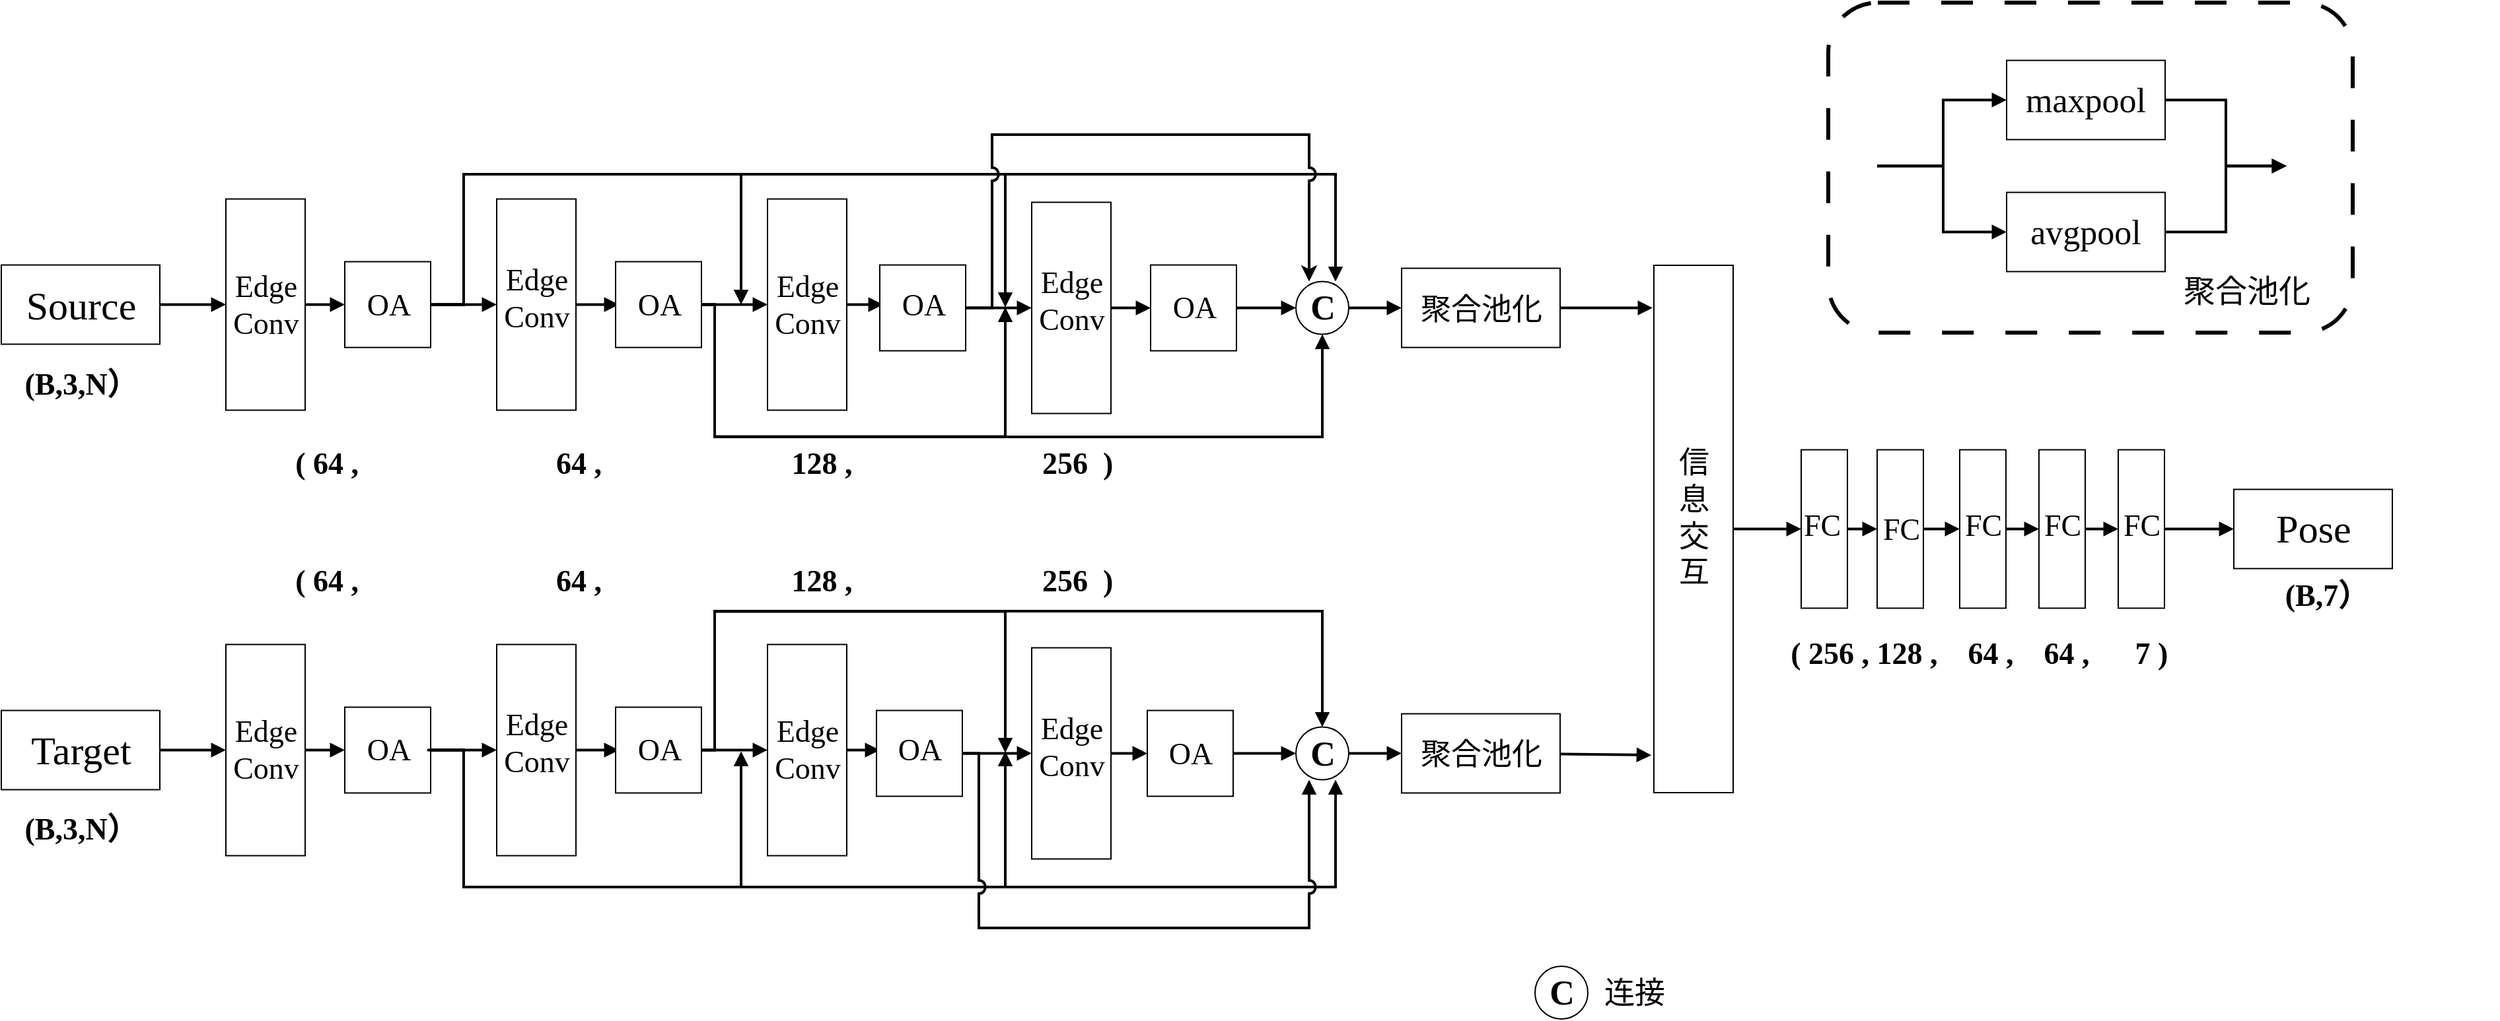 <mxfile version="20.8.17" type="github">
  <diagram name="第 1 页" id="eRUMMsxShfU1d81g0v3S">
    <mxGraphModel dx="2505" dy="2542" grid="1" gridSize="10" guides="1" tooltips="1" connect="1" arrows="1" fold="1" page="1" pageScale="1" pageWidth="827" pageHeight="1169" math="0" shadow="0">
      <root>
        <mxCell id="0" />
        <mxCell id="1" parent="0" />
        <mxCell id="hH8gsVPZzRmc-5s9tCda-38" style="edgeStyle=orthogonalEdgeStyle;rounded=0;orthogonalLoop=1;jettySize=auto;html=1;exitX=1;exitY=0.5;exitDx=0;exitDy=0;strokeWidth=2;fontFamily=Times New Roman;fontSize=23;endArrow=block;endFill=1;" parent="1" source="hH8gsVPZzRmc-5s9tCda-1" target="hH8gsVPZzRmc-5s9tCda-5" edge="1">
          <mxGeometry relative="1" as="geometry" />
        </mxCell>
        <mxCell id="hH8gsVPZzRmc-5s9tCda-1" value="" style="rounded=0;whiteSpace=wrap;html=1;" parent="1" vertex="1">
          <mxGeometry x="80" y="188.75" width="120" height="60" as="geometry" />
        </mxCell>
        <mxCell id="hH8gsVPZzRmc-5s9tCda-2" value="&lt;font face=&quot;Times New Roman&quot; style=&quot;font-size: 30px;&quot;&gt;Source&lt;/font&gt;" style="text;html=1;align=center;verticalAlign=middle;resizable=0;points=[];autosize=1;strokeColor=none;fillColor=none;" parent="1" vertex="1">
          <mxGeometry x="85" y="193.75" width="110" height="50" as="geometry" />
        </mxCell>
        <mxCell id="hH8gsVPZzRmc-5s9tCda-77" style="edgeStyle=orthogonalEdgeStyle;rounded=0;orthogonalLoop=1;jettySize=auto;html=1;strokeWidth=2;fontFamily=宋体;fontSize=23;endArrow=block;endFill=1;" parent="1" source="hH8gsVPZzRmc-5s9tCda-3" target="hH8gsVPZzRmc-5s9tCda-48" edge="1">
          <mxGeometry relative="1" as="geometry" />
        </mxCell>
        <mxCell id="hH8gsVPZzRmc-5s9tCda-3" value="" style="rounded=0;whiteSpace=wrap;html=1;" parent="1" vertex="1">
          <mxGeometry x="80" y="526.25" width="120" height="60" as="geometry" />
        </mxCell>
        <mxCell id="hH8gsVPZzRmc-5s9tCda-4" value="&lt;font face=&quot;Times New Roman&quot; style=&quot;font-size: 30px;&quot;&gt;Target&lt;/font&gt;" style="text;html=1;align=center;verticalAlign=middle;resizable=0;points=[];autosize=1;strokeColor=none;fillColor=none;" parent="1" vertex="1">
          <mxGeometry x="90" y="531.25" width="100" height="50" as="geometry" />
        </mxCell>
        <mxCell id="hH8gsVPZzRmc-5s9tCda-14" style="edgeStyle=orthogonalEdgeStyle;rounded=0;orthogonalLoop=1;jettySize=auto;html=1;entryX=0;entryY=0.5;entryDx=0;entryDy=0;fontFamily=Times New Roman;fontSize=23;endArrow=block;endFill=1;strokeWidth=2;" parent="1" source="hH8gsVPZzRmc-5s9tCda-5" target="hH8gsVPZzRmc-5s9tCda-11" edge="1">
          <mxGeometry relative="1" as="geometry" />
        </mxCell>
        <mxCell id="hH8gsVPZzRmc-5s9tCda-5" value="" style="rounded=0;whiteSpace=wrap;html=1;fontFamily=Times New Roman;fontSize=23;rotation=90;" parent="1" vertex="1">
          <mxGeometry x="200" y="188.75" width="160" height="60" as="geometry" />
        </mxCell>
        <mxCell id="hH8gsVPZzRmc-5s9tCda-6" value="Edge&lt;br&gt;Conv" style="text;html=1;align=center;verticalAlign=middle;resizable=0;points=[];autosize=1;strokeColor=none;fillColor=none;fontSize=23;fontFamily=Times New Roman;" parent="1" vertex="1">
          <mxGeometry x="245" y="183.75" width="70" height="70" as="geometry" />
        </mxCell>
        <mxCell id="hH8gsVPZzRmc-5s9tCda-19" style="edgeStyle=orthogonalEdgeStyle;rounded=0;orthogonalLoop=1;jettySize=auto;html=1;fontFamily=Times New Roman;fontSize=23;strokeWidth=2;endArrow=block;endFill=1;" parent="1" source="hH8gsVPZzRmc-5s9tCda-7" target="hH8gsVPZzRmc-5s9tCda-18" edge="1">
          <mxGeometry relative="1" as="geometry" />
        </mxCell>
        <mxCell id="hH8gsVPZzRmc-5s9tCda-7" value="" style="rounded=0;whiteSpace=wrap;html=1;fontFamily=Times New Roman;fontSize=23;rotation=90;" parent="1" vertex="1">
          <mxGeometry x="405" y="188.75" width="160" height="60" as="geometry" />
        </mxCell>
        <mxCell id="hH8gsVPZzRmc-5s9tCda-8" value="Edge&lt;br&gt;Conv" style="text;html=1;align=center;verticalAlign=middle;resizable=0;points=[];autosize=1;strokeColor=none;fillColor=none;fontSize=23;fontFamily=Times New Roman;" parent="1" vertex="1">
          <mxGeometry x="450" y="178.75" width="70" height="70" as="geometry" />
        </mxCell>
        <mxCell id="hH8gsVPZzRmc-5s9tCda-33" style="edgeStyle=orthogonalEdgeStyle;rounded=0;orthogonalLoop=1;jettySize=auto;html=1;strokeWidth=2;fontFamily=Times New Roman;fontSize=23;endArrow=block;endFill=1;" parent="1" source="hH8gsVPZzRmc-5s9tCda-11" target="hH8gsVPZzRmc-5s9tCda-7" edge="1">
          <mxGeometry relative="1" as="geometry" />
        </mxCell>
        <mxCell id="hH8gsVPZzRmc-5s9tCda-141" style="edgeStyle=orthogonalEdgeStyle;rounded=0;orthogonalLoop=1;jettySize=auto;html=1;strokeWidth=2;fontFamily=宋体;fontSize=24;endArrow=block;endFill=1;" parent="1" source="hH8gsVPZzRmc-5s9tCda-11" edge="1">
          <mxGeometry relative="1" as="geometry">
            <mxPoint x="840" y="220.75" as="targetPoint" />
            <Array as="points">
              <mxPoint x="430" y="219" />
              <mxPoint x="430" y="120" />
              <mxPoint x="840" y="120" />
            </Array>
          </mxGeometry>
        </mxCell>
        <mxCell id="hH8gsVPZzRmc-5s9tCda-143" style="edgeStyle=orthogonalEdgeStyle;rounded=0;orthogonalLoop=1;jettySize=auto;html=1;strokeWidth=2;fontFamily=宋体;fontSize=24;endArrow=block;endFill=1;" parent="1" source="hH8gsVPZzRmc-5s9tCda-11" target="hH8gsVPZzRmc-5s9tCda-41" edge="1">
          <mxGeometry relative="1" as="geometry">
            <mxPoint x="1090" y="190" as="targetPoint" />
            <Array as="points">
              <mxPoint x="430" y="219" />
              <mxPoint x="430" y="120" />
              <mxPoint x="1090" y="120" />
            </Array>
          </mxGeometry>
        </mxCell>
        <mxCell id="hH8gsVPZzRmc-5s9tCda-11" value="" style="whiteSpace=wrap;html=1;aspect=fixed;fontFamily=Times New Roman;fontSize=23;" parent="1" vertex="1">
          <mxGeometry x="340" y="186.25" width="65" height="65" as="geometry" />
        </mxCell>
        <mxCell id="hH8gsVPZzRmc-5s9tCda-139" style="edgeStyle=orthogonalEdgeStyle;rounded=0;orthogonalLoop=1;jettySize=auto;html=1;strokeWidth=2;fontFamily=宋体;fontSize=24;endArrow=block;endFill=1;" parent="1" edge="1">
          <mxGeometry relative="1" as="geometry">
            <mxPoint x="640" y="218.75" as="targetPoint" />
            <mxPoint x="410" y="218.75" as="sourcePoint" />
            <Array as="points">
              <mxPoint x="430" y="219" />
              <mxPoint x="430" y="120" />
              <mxPoint x="640" y="120" />
            </Array>
          </mxGeometry>
        </mxCell>
        <mxCell id="hH8gsVPZzRmc-5s9tCda-12" value="OA" style="text;html=1;align=center;verticalAlign=middle;resizable=0;points=[];autosize=1;strokeColor=none;fillColor=none;fontSize=23;fontFamily=Times New Roman;" parent="1" vertex="1">
          <mxGeometry x="342.5" y="198.75" width="60" height="40" as="geometry" />
        </mxCell>
        <mxCell id="hH8gsVPZzRmc-5s9tCda-34" style="edgeStyle=orthogonalEdgeStyle;rounded=0;orthogonalLoop=1;jettySize=auto;html=1;strokeWidth=2;fontFamily=Times New Roman;fontSize=23;endArrow=block;endFill=1;" parent="1" source="hH8gsVPZzRmc-5s9tCda-17" target="hH8gsVPZzRmc-5s9tCda-21" edge="1">
          <mxGeometry relative="1" as="geometry" />
        </mxCell>
        <mxCell id="hH8gsVPZzRmc-5s9tCda-144" style="edgeStyle=orthogonalEdgeStyle;rounded=0;orthogonalLoop=1;jettySize=auto;html=1;strokeWidth=2;fontFamily=宋体;fontSize=24;endArrow=block;endFill=1;" parent="1" source="hH8gsVPZzRmc-5s9tCda-17" edge="1">
          <mxGeometry relative="1" as="geometry">
            <mxPoint x="840" y="220.75" as="targetPoint" />
            <Array as="points">
              <mxPoint x="620" y="218.75" />
              <mxPoint x="620" y="318.75" />
              <mxPoint x="840" y="318.75" />
            </Array>
          </mxGeometry>
        </mxCell>
        <mxCell id="hH8gsVPZzRmc-5s9tCda-149" style="edgeStyle=orthogonalEdgeStyle;rounded=0;orthogonalLoop=1;jettySize=auto;html=1;strokeWidth=2;fontFamily=宋体;fontSize=24;endArrow=block;endFill=1;" parent="1" source="hH8gsVPZzRmc-5s9tCda-17" target="hH8gsVPZzRmc-5s9tCda-41" edge="1">
          <mxGeometry relative="1" as="geometry">
            <mxPoint x="1090" y="260" as="targetPoint" />
            <Array as="points">
              <mxPoint x="620" y="219" />
              <mxPoint x="620" y="319" />
              <mxPoint x="1080" y="319" />
            </Array>
          </mxGeometry>
        </mxCell>
        <mxCell id="hH8gsVPZzRmc-5s9tCda-17" value="" style="whiteSpace=wrap;html=1;aspect=fixed;fontFamily=Times New Roman;fontSize=23;" parent="1" vertex="1">
          <mxGeometry x="545" y="186.25" width="65" height="65" as="geometry" />
        </mxCell>
        <mxCell id="hH8gsVPZzRmc-5s9tCda-18" value="OA" style="text;html=1;align=center;verticalAlign=middle;resizable=0;points=[];autosize=1;strokeColor=none;fillColor=none;fontSize=23;fontFamily=Times New Roman;" parent="1" vertex="1">
          <mxGeometry x="547.5" y="198.75" width="60" height="40" as="geometry" />
        </mxCell>
        <mxCell id="hH8gsVPZzRmc-5s9tCda-20" style="edgeStyle=orthogonalEdgeStyle;rounded=0;orthogonalLoop=1;jettySize=auto;html=1;fontFamily=Times New Roman;fontSize=23;strokeWidth=2;endArrow=block;endFill=1;" parent="1" source="hH8gsVPZzRmc-5s9tCda-21" target="hH8gsVPZzRmc-5s9tCda-24" edge="1">
          <mxGeometry relative="1" as="geometry" />
        </mxCell>
        <mxCell id="hH8gsVPZzRmc-5s9tCda-21" value="" style="rounded=0;whiteSpace=wrap;html=1;fontFamily=Times New Roman;fontSize=23;rotation=90;" parent="1" vertex="1">
          <mxGeometry x="610" y="188.75" width="160" height="60" as="geometry" />
        </mxCell>
        <mxCell id="hH8gsVPZzRmc-5s9tCda-22" value="Edge&lt;br&gt;Conv" style="text;html=1;align=center;verticalAlign=middle;resizable=0;points=[];autosize=1;strokeColor=none;fillColor=none;fontSize=23;fontFamily=Times New Roman;" parent="1" vertex="1">
          <mxGeometry x="655" y="183.75" width="70" height="70" as="geometry" />
        </mxCell>
        <mxCell id="hH8gsVPZzRmc-5s9tCda-36" style="edgeStyle=orthogonalEdgeStyle;rounded=0;orthogonalLoop=1;jettySize=auto;html=1;strokeWidth=2;fontFamily=Times New Roman;fontSize=23;endArrow=block;endFill=1;" parent="1" source="hH8gsVPZzRmc-5s9tCda-23" target="hH8gsVPZzRmc-5s9tCda-26" edge="1">
          <mxGeometry relative="1" as="geometry">
            <Array as="points">
              <mxPoint x="840" y="208.75" />
              <mxPoint x="840" y="208.75" />
            </Array>
          </mxGeometry>
        </mxCell>
        <mxCell id="l9gDS8wcYWlUbijVO6xy-1" style="edgeStyle=orthogonalEdgeStyle;rounded=0;jumpStyle=arc;jumpSize=8;orthogonalLoop=1;jettySize=auto;html=1;strokeWidth=2;" edge="1" parent="1" source="hH8gsVPZzRmc-5s9tCda-23" target="hH8gsVPZzRmc-5s9tCda-41">
          <mxGeometry relative="1" as="geometry">
            <mxPoint x="1070" y="40" as="targetPoint" />
            <Array as="points">
              <mxPoint x="830" y="221" />
              <mxPoint x="830" y="90" />
              <mxPoint x="1070" y="90" />
            </Array>
          </mxGeometry>
        </mxCell>
        <mxCell id="hH8gsVPZzRmc-5s9tCda-23" value="" style="whiteSpace=wrap;html=1;aspect=fixed;fontFamily=Times New Roman;fontSize=23;" parent="1" vertex="1">
          <mxGeometry x="745" y="188.75" width="65" height="65" as="geometry" />
        </mxCell>
        <mxCell id="hH8gsVPZzRmc-5s9tCda-24" value="OA" style="text;html=1;align=center;verticalAlign=middle;resizable=0;points=[];autosize=1;strokeColor=none;fillColor=none;fontSize=23;fontFamily=Times New Roman;" parent="1" vertex="1">
          <mxGeometry x="747.5" y="198.75" width="60" height="40" as="geometry" />
        </mxCell>
        <mxCell id="hH8gsVPZzRmc-5s9tCda-37" style="edgeStyle=orthogonalEdgeStyle;rounded=0;orthogonalLoop=1;jettySize=auto;html=1;strokeWidth=2;fontFamily=Times New Roman;fontSize=23;endArrow=block;endFill=1;" parent="1" source="hH8gsVPZzRmc-5s9tCda-26" target="hH8gsVPZzRmc-5s9tCda-28" edge="1">
          <mxGeometry relative="1" as="geometry" />
        </mxCell>
        <mxCell id="hH8gsVPZzRmc-5s9tCda-26" value="" style="rounded=0;whiteSpace=wrap;html=1;fontFamily=Times New Roman;fontSize=23;rotation=90;" parent="1" vertex="1">
          <mxGeometry x="810" y="191.25" width="160" height="60" as="geometry" />
        </mxCell>
        <mxCell id="hH8gsVPZzRmc-5s9tCda-27" value="Edge&lt;br&gt;Conv" style="text;html=1;align=center;verticalAlign=middle;resizable=0;points=[];autosize=1;strokeColor=none;fillColor=none;fontSize=23;fontFamily=Times New Roman;" parent="1" vertex="1">
          <mxGeometry x="855" y="181.25" width="70" height="70" as="geometry" />
        </mxCell>
        <mxCell id="hH8gsVPZzRmc-5s9tCda-42" style="edgeStyle=orthogonalEdgeStyle;rounded=0;orthogonalLoop=1;jettySize=auto;html=1;strokeWidth=2;fontFamily=Times New Roman;fontSize=23;endArrow=block;endFill=1;" parent="1" source="hH8gsVPZzRmc-5s9tCda-28" target="hH8gsVPZzRmc-5s9tCda-41" edge="1">
          <mxGeometry relative="1" as="geometry" />
        </mxCell>
        <mxCell id="hH8gsVPZzRmc-5s9tCda-28" value="" style="whiteSpace=wrap;html=1;aspect=fixed;fontFamily=Times New Roman;fontSize=23;" parent="1" vertex="1">
          <mxGeometry x="950" y="188.75" width="65" height="65" as="geometry" />
        </mxCell>
        <mxCell id="hH8gsVPZzRmc-5s9tCda-29" value="OA" style="text;html=1;align=center;verticalAlign=middle;resizable=0;points=[];autosize=1;strokeColor=none;fillColor=none;fontSize=23;fontFamily=Times New Roman;" parent="1" vertex="1">
          <mxGeometry x="952.5" y="201.25" width="60" height="40" as="geometry" />
        </mxCell>
        <mxCell id="hH8gsVPZzRmc-5s9tCda-39" value="" style="group;fontFamily=Times New Roman;fontSize=23;" parent="1" vertex="1" connectable="0">
          <mxGeometry x="1060" y="201.25" width="40.002" height="40.002" as="geometry" />
        </mxCell>
        <mxCell id="hH8gsVPZzRmc-5s9tCda-40" value="" style="ellipse;whiteSpace=wrap;html=1;aspect=fixed;fontFamily=Times New Roman;fontSize=36;" parent="hH8gsVPZzRmc-5s9tCda-39" vertex="1">
          <mxGeometry x="0.002" width="40" height="40" as="geometry" />
        </mxCell>
        <mxCell id="hH8gsVPZzRmc-5s9tCda-41" value="&lt;b style=&quot;font-size: 26px;&quot;&gt;C&lt;/b&gt;" style="text;html=1;align=center;verticalAlign=middle;resizable=0;points=[];autosize=1;strokeColor=none;fillColor=none;fontSize=23;fontFamily=Times New Roman;" parent="hH8gsVPZzRmc-5s9tCda-39" vertex="1">
          <mxGeometry y="0.002" width="40" height="40" as="geometry" />
        </mxCell>
        <mxCell id="hH8gsVPZzRmc-5s9tCda-165" style="edgeStyle=orthogonalEdgeStyle;rounded=0;jumpStyle=arc;jumpSize=8;orthogonalLoop=1;jettySize=auto;html=1;strokeWidth=2;fontFamily=宋体;fontSize=24;endArrow=block;endFill=1;" parent="1" source="hH8gsVPZzRmc-5s9tCda-43" edge="1">
          <mxGeometry relative="1" as="geometry">
            <mxPoint x="1330" y="221.25" as="targetPoint" />
          </mxGeometry>
        </mxCell>
        <mxCell id="hH8gsVPZzRmc-5s9tCda-43" value="" style="rounded=0;whiteSpace=wrap;html=1;fontFamily=Times New Roman;fontSize=23;" parent="1" vertex="1">
          <mxGeometry x="1140" y="191.25" width="120" height="60" as="geometry" />
        </mxCell>
        <mxCell id="hH8gsVPZzRmc-5s9tCda-44" value="&lt;font face=&quot;宋体&quot;&gt;聚合池化&lt;/font&gt;" style="text;html=1;align=center;verticalAlign=middle;resizable=0;points=[];autosize=1;strokeColor=none;fillColor=none;fontSize=23;fontFamily=Times New Roman;" parent="1" vertex="1">
          <mxGeometry x="1140" y="201.75" width="120" height="40" as="geometry" />
        </mxCell>
        <mxCell id="hH8gsVPZzRmc-5s9tCda-46" style="edgeStyle=orthogonalEdgeStyle;rounded=0;orthogonalLoop=1;jettySize=auto;html=1;entryX=0;entryY=0.5;entryDx=0;entryDy=0;strokeWidth=2;fontFamily=宋体;fontSize=23;endArrow=block;endFill=1;" parent="1" source="hH8gsVPZzRmc-5s9tCda-41" target="hH8gsVPZzRmc-5s9tCda-43" edge="1">
          <mxGeometry relative="1" as="geometry" />
        </mxCell>
        <mxCell id="hH8gsVPZzRmc-5s9tCda-47" style="edgeStyle=orthogonalEdgeStyle;rounded=0;orthogonalLoop=1;jettySize=auto;html=1;entryX=0;entryY=0.5;entryDx=0;entryDy=0;fontFamily=Times New Roman;fontSize=23;endArrow=block;endFill=1;strokeWidth=2;" parent="1" source="hH8gsVPZzRmc-5s9tCda-48" target="hH8gsVPZzRmc-5s9tCda-54" edge="1">
          <mxGeometry relative="1" as="geometry" />
        </mxCell>
        <mxCell id="hH8gsVPZzRmc-5s9tCda-48" value="" style="rounded=0;whiteSpace=wrap;html=1;fontFamily=Times New Roman;fontSize=23;rotation=90;" parent="1" vertex="1">
          <mxGeometry x="200" y="526.25" width="160" height="60" as="geometry" />
        </mxCell>
        <mxCell id="hH8gsVPZzRmc-5s9tCda-49" value="Edge&lt;br&gt;Conv" style="text;html=1;align=center;verticalAlign=middle;resizable=0;points=[];autosize=1;strokeColor=none;fillColor=none;fontSize=23;fontFamily=Times New Roman;" parent="1" vertex="1">
          <mxGeometry x="245" y="521.25" width="70" height="70" as="geometry" />
        </mxCell>
        <mxCell id="hH8gsVPZzRmc-5s9tCda-50" style="edgeStyle=orthogonalEdgeStyle;rounded=0;orthogonalLoop=1;jettySize=auto;html=1;fontFamily=Times New Roman;fontSize=23;strokeWidth=2;endArrow=block;endFill=1;" parent="1" source="hH8gsVPZzRmc-5s9tCda-51" target="hH8gsVPZzRmc-5s9tCda-58" edge="1">
          <mxGeometry relative="1" as="geometry" />
        </mxCell>
        <mxCell id="hH8gsVPZzRmc-5s9tCda-51" value="" style="rounded=0;whiteSpace=wrap;html=1;fontFamily=Times New Roman;fontSize=23;rotation=90;" parent="1" vertex="1">
          <mxGeometry x="405" y="526.25" width="160" height="60" as="geometry" />
        </mxCell>
        <mxCell id="hH8gsVPZzRmc-5s9tCda-52" value="Edge&lt;br&gt;Conv" style="text;html=1;align=center;verticalAlign=middle;resizable=0;points=[];autosize=1;strokeColor=none;fillColor=none;fontSize=23;fontFamily=Times New Roman;" parent="1" vertex="1">
          <mxGeometry x="450" y="516.25" width="70" height="70" as="geometry" />
        </mxCell>
        <mxCell id="hH8gsVPZzRmc-5s9tCda-53" style="edgeStyle=orthogonalEdgeStyle;rounded=0;orthogonalLoop=1;jettySize=auto;html=1;strokeWidth=2;fontFamily=Times New Roman;fontSize=23;endArrow=block;endFill=1;" parent="1" source="hH8gsVPZzRmc-5s9tCda-54" target="hH8gsVPZzRmc-5s9tCda-51" edge="1">
          <mxGeometry relative="1" as="geometry" />
        </mxCell>
        <mxCell id="hH8gsVPZzRmc-5s9tCda-156" style="edgeStyle=orthogonalEdgeStyle;rounded=0;jumpStyle=arc;jumpSize=8;orthogonalLoop=1;jettySize=auto;html=1;strokeWidth=2;fontFamily=宋体;fontSize=24;endArrow=block;endFill=1;" parent="1" source="hH8gsVPZzRmc-5s9tCda-54" edge="1">
          <mxGeometry relative="1" as="geometry">
            <mxPoint x="640" y="557.25" as="targetPoint" />
            <Array as="points">
              <mxPoint x="430" y="556" />
              <mxPoint x="430" y="660" />
              <mxPoint x="640" y="660" />
            </Array>
          </mxGeometry>
        </mxCell>
        <mxCell id="hH8gsVPZzRmc-5s9tCda-158" style="edgeStyle=orthogonalEdgeStyle;rounded=0;jumpStyle=none;jumpSize=8;orthogonalLoop=1;jettySize=auto;html=1;strokeWidth=2;fontFamily=宋体;fontSize=24;endArrow=block;endFill=1;" parent="1" source="hH8gsVPZzRmc-5s9tCda-54" target="hH8gsVPZzRmc-5s9tCda-73" edge="1">
          <mxGeometry relative="1" as="geometry">
            <mxPoint x="1090" y="600" as="targetPoint" />
            <Array as="points">
              <mxPoint x="430" y="556" />
              <mxPoint x="430" y="660" />
              <mxPoint x="1090" y="660" />
            </Array>
          </mxGeometry>
        </mxCell>
        <mxCell id="hH8gsVPZzRmc-5s9tCda-54" value="" style="whiteSpace=wrap;html=1;aspect=fixed;fontFamily=Times New Roman;fontSize=23;" parent="1" vertex="1">
          <mxGeometry x="340" y="523.75" width="65" height="65" as="geometry" />
        </mxCell>
        <mxCell id="hH8gsVPZzRmc-5s9tCda-157" style="edgeStyle=orthogonalEdgeStyle;rounded=0;jumpStyle=none;jumpSize=8;orthogonalLoop=1;jettySize=auto;html=1;strokeWidth=2;fontFamily=宋体;fontSize=24;endArrow=block;endFill=1;" parent="1" source="hH8gsVPZzRmc-5s9tCda-55" edge="1">
          <mxGeometry relative="1" as="geometry">
            <mxPoint x="840" y="557.25" as="targetPoint" />
            <Array as="points">
              <mxPoint x="430" y="556" />
              <mxPoint x="430" y="660" />
              <mxPoint x="840" y="660" />
            </Array>
          </mxGeometry>
        </mxCell>
        <mxCell id="hH8gsVPZzRmc-5s9tCda-55" value="OA" style="text;html=1;align=center;verticalAlign=middle;resizable=0;points=[];autosize=1;strokeColor=none;fillColor=none;fontSize=23;fontFamily=Times New Roman;" parent="1" vertex="1">
          <mxGeometry x="342.5" y="536.25" width="60" height="40" as="geometry" />
        </mxCell>
        <mxCell id="hH8gsVPZzRmc-5s9tCda-56" style="edgeStyle=orthogonalEdgeStyle;rounded=0;orthogonalLoop=1;jettySize=auto;html=1;strokeWidth=2;fontFamily=Times New Roman;fontSize=23;endArrow=block;endFill=1;" parent="1" source="hH8gsVPZzRmc-5s9tCda-57" target="hH8gsVPZzRmc-5s9tCda-60" edge="1">
          <mxGeometry relative="1" as="geometry" />
        </mxCell>
        <mxCell id="hH8gsVPZzRmc-5s9tCda-160" style="edgeStyle=orthogonalEdgeStyle;rounded=0;jumpStyle=none;jumpSize=8;orthogonalLoop=1;jettySize=auto;html=1;strokeWidth=2;fontFamily=宋体;fontSize=24;endArrow=block;endFill=1;" parent="1" source="hH8gsVPZzRmc-5s9tCda-57" edge="1">
          <mxGeometry relative="1" as="geometry">
            <mxPoint x="840" y="558.25" as="targetPoint" />
            <Array as="points">
              <mxPoint x="620" y="556.25" />
              <mxPoint x="620" y="451.25" />
              <mxPoint x="840" y="451.25" />
            </Array>
          </mxGeometry>
        </mxCell>
        <mxCell id="hH8gsVPZzRmc-5s9tCda-161" style="edgeStyle=orthogonalEdgeStyle;rounded=0;jumpStyle=none;jumpSize=8;orthogonalLoop=1;jettySize=auto;html=1;strokeWidth=2;fontFamily=宋体;fontSize=24;endArrow=block;endFill=1;" parent="1" source="hH8gsVPZzRmc-5s9tCda-57" target="hH8gsVPZzRmc-5s9tCda-73" edge="1">
          <mxGeometry relative="1" as="geometry">
            <mxPoint x="1050" y="530" as="targetPoint" />
            <Array as="points">
              <mxPoint x="620" y="556" />
              <mxPoint x="620" y="451" />
              <mxPoint x="1080" y="451" />
            </Array>
          </mxGeometry>
        </mxCell>
        <mxCell id="hH8gsVPZzRmc-5s9tCda-57" value="" style="whiteSpace=wrap;html=1;aspect=fixed;fontFamily=Times New Roman;fontSize=23;" parent="1" vertex="1">
          <mxGeometry x="545" y="523.75" width="65" height="65" as="geometry" />
        </mxCell>
        <mxCell id="hH8gsVPZzRmc-5s9tCda-58" value="OA" style="text;html=1;align=center;verticalAlign=middle;resizable=0;points=[];autosize=1;strokeColor=none;fillColor=none;fontSize=23;fontFamily=Times New Roman;" parent="1" vertex="1">
          <mxGeometry x="547.5" y="536.25" width="60" height="40" as="geometry" />
        </mxCell>
        <mxCell id="hH8gsVPZzRmc-5s9tCda-59" style="edgeStyle=orthogonalEdgeStyle;rounded=0;orthogonalLoop=1;jettySize=auto;html=1;fontFamily=Times New Roman;fontSize=23;strokeWidth=2;endArrow=block;endFill=1;" parent="1" source="hH8gsVPZzRmc-5s9tCda-60" target="hH8gsVPZzRmc-5s9tCda-64" edge="1">
          <mxGeometry relative="1" as="geometry" />
        </mxCell>
        <mxCell id="hH8gsVPZzRmc-5s9tCda-60" value="" style="rounded=0;whiteSpace=wrap;html=1;fontFamily=Times New Roman;fontSize=23;rotation=90;" parent="1" vertex="1">
          <mxGeometry x="610" y="526.25" width="160" height="60" as="geometry" />
        </mxCell>
        <mxCell id="hH8gsVPZzRmc-5s9tCda-61" value="Edge&lt;br&gt;Conv" style="text;html=1;align=center;verticalAlign=middle;resizable=0;points=[];autosize=1;strokeColor=none;fillColor=none;fontSize=23;fontFamily=Times New Roman;" parent="1" vertex="1">
          <mxGeometry x="655" y="521.25" width="70" height="70" as="geometry" />
        </mxCell>
        <mxCell id="hH8gsVPZzRmc-5s9tCda-62" style="edgeStyle=orthogonalEdgeStyle;rounded=0;orthogonalLoop=1;jettySize=auto;html=1;strokeWidth=2;fontFamily=Times New Roman;fontSize=23;endArrow=block;endFill=1;" parent="1" source="hH8gsVPZzRmc-5s9tCda-63" target="hH8gsVPZzRmc-5s9tCda-66" edge="1">
          <mxGeometry relative="1" as="geometry" />
        </mxCell>
        <mxCell id="hH8gsVPZzRmc-5s9tCda-163" style="edgeStyle=orthogonalEdgeStyle;rounded=0;jumpStyle=arc;jumpSize=8;orthogonalLoop=1;jettySize=auto;html=1;strokeWidth=2;fontFamily=宋体;fontSize=24;endArrow=block;endFill=1;" parent="1" source="hH8gsVPZzRmc-5s9tCda-63" target="hH8gsVPZzRmc-5s9tCda-73" edge="1">
          <mxGeometry relative="1" as="geometry">
            <mxPoint x="1070" y="590" as="targetPoint" />
            <Array as="points">
              <mxPoint x="820" y="559" />
              <mxPoint x="820" y="691" />
              <mxPoint x="1070" y="691" />
            </Array>
          </mxGeometry>
        </mxCell>
        <mxCell id="hH8gsVPZzRmc-5s9tCda-63" value="" style="whiteSpace=wrap;html=1;aspect=fixed;fontFamily=Times New Roman;fontSize=23;" parent="1" vertex="1">
          <mxGeometry x="742.5" y="526.25" width="65" height="65" as="geometry" />
        </mxCell>
        <mxCell id="hH8gsVPZzRmc-5s9tCda-64" value="OA" style="text;html=1;align=center;verticalAlign=middle;resizable=0;points=[];autosize=1;strokeColor=none;fillColor=none;fontSize=23;fontFamily=Times New Roman;" parent="1" vertex="1">
          <mxGeometry x="745" y="536.25" width="60" height="40" as="geometry" />
        </mxCell>
        <mxCell id="hH8gsVPZzRmc-5s9tCda-65" style="edgeStyle=orthogonalEdgeStyle;rounded=0;orthogonalLoop=1;jettySize=auto;html=1;strokeWidth=2;fontFamily=Times New Roman;fontSize=23;endArrow=block;endFill=1;" parent="1" source="hH8gsVPZzRmc-5s9tCda-66" target="hH8gsVPZzRmc-5s9tCda-69" edge="1">
          <mxGeometry relative="1" as="geometry" />
        </mxCell>
        <mxCell id="hH8gsVPZzRmc-5s9tCda-66" value="" style="rounded=0;whiteSpace=wrap;html=1;fontFamily=Times New Roman;fontSize=23;rotation=90;" parent="1" vertex="1">
          <mxGeometry x="810" y="528.75" width="160" height="60" as="geometry" />
        </mxCell>
        <mxCell id="hH8gsVPZzRmc-5s9tCda-67" value="Edge&lt;br&gt;Conv" style="text;html=1;align=center;verticalAlign=middle;resizable=0;points=[];autosize=1;strokeColor=none;fillColor=none;fontSize=23;fontFamily=Times New Roman;" parent="1" vertex="1">
          <mxGeometry x="855" y="518.75" width="70" height="70" as="geometry" />
        </mxCell>
        <mxCell id="hH8gsVPZzRmc-5s9tCda-68" style="edgeStyle=orthogonalEdgeStyle;rounded=0;orthogonalLoop=1;jettySize=auto;html=1;strokeWidth=2;fontFamily=Times New Roman;fontSize=23;endArrow=block;endFill=1;" parent="1" source="hH8gsVPZzRmc-5s9tCda-69" target="hH8gsVPZzRmc-5s9tCda-73" edge="1">
          <mxGeometry relative="1" as="geometry" />
        </mxCell>
        <mxCell id="hH8gsVPZzRmc-5s9tCda-69" value="" style="whiteSpace=wrap;html=1;aspect=fixed;fontFamily=Times New Roman;fontSize=23;" parent="1" vertex="1">
          <mxGeometry x="947.5" y="526.25" width="65" height="65" as="geometry" />
        </mxCell>
        <mxCell id="hH8gsVPZzRmc-5s9tCda-70" value="OA" style="text;html=1;align=center;verticalAlign=middle;resizable=0;points=[];autosize=1;strokeColor=none;fillColor=none;fontSize=23;fontFamily=Times New Roman;" parent="1" vertex="1">
          <mxGeometry x="950" y="538.75" width="60" height="40" as="geometry" />
        </mxCell>
        <mxCell id="hH8gsVPZzRmc-5s9tCda-71" value="" style="group;fontFamily=Times New Roman;fontSize=23;" parent="1" vertex="1" connectable="0">
          <mxGeometry x="1060" y="538.75" width="40.002" height="40.002" as="geometry" />
        </mxCell>
        <mxCell id="hH8gsVPZzRmc-5s9tCda-72" value="" style="ellipse;whiteSpace=wrap;html=1;aspect=fixed;fontFamily=Times New Roman;fontSize=36;" parent="hH8gsVPZzRmc-5s9tCda-71" vertex="1">
          <mxGeometry x="0.002" width="40" height="40" as="geometry" />
        </mxCell>
        <mxCell id="hH8gsVPZzRmc-5s9tCda-73" value="&lt;b style=&quot;font-size: 26px;&quot;&gt;C&lt;/b&gt;" style="text;html=1;align=center;verticalAlign=middle;resizable=0;points=[];autosize=1;strokeColor=none;fillColor=none;fontSize=23;fontFamily=Times New Roman;" parent="hH8gsVPZzRmc-5s9tCda-71" vertex="1">
          <mxGeometry y="0.002" width="40" height="40" as="geometry" />
        </mxCell>
        <mxCell id="hH8gsVPZzRmc-5s9tCda-74" value="" style="rounded=0;whiteSpace=wrap;html=1;fontFamily=Times New Roman;fontSize=23;" parent="1" vertex="1">
          <mxGeometry x="1140" y="528.75" width="120" height="60" as="geometry" />
        </mxCell>
        <mxCell id="hH8gsVPZzRmc-5s9tCda-164" style="edgeStyle=orthogonalEdgeStyle;rounded=0;jumpStyle=arc;jumpSize=8;orthogonalLoop=1;jettySize=auto;html=1;entryX=0.929;entryY=1.032;entryDx=0;entryDy=0;entryPerimeter=0;strokeWidth=2;fontFamily=宋体;fontSize=24;endArrow=block;endFill=1;" parent="1" source="hH8gsVPZzRmc-5s9tCda-75" target="hH8gsVPZzRmc-5s9tCda-78" edge="1">
          <mxGeometry relative="1" as="geometry" />
        </mxCell>
        <mxCell id="hH8gsVPZzRmc-5s9tCda-75" value="&lt;font face=&quot;宋体&quot;&gt;聚合池化&lt;/font&gt;" style="text;html=1;align=center;verticalAlign=middle;resizable=0;points=[];autosize=1;strokeColor=none;fillColor=none;fontSize=23;fontFamily=Times New Roman;" parent="1" vertex="1">
          <mxGeometry x="1140" y="539.25" width="120" height="40" as="geometry" />
        </mxCell>
        <mxCell id="hH8gsVPZzRmc-5s9tCda-76" style="edgeStyle=orthogonalEdgeStyle;rounded=0;orthogonalLoop=1;jettySize=auto;html=1;entryX=0;entryY=0.5;entryDx=0;entryDy=0;strokeWidth=2;fontFamily=宋体;fontSize=23;endArrow=block;endFill=1;" parent="1" source="hH8gsVPZzRmc-5s9tCda-73" target="hH8gsVPZzRmc-5s9tCda-74" edge="1">
          <mxGeometry relative="1" as="geometry" />
        </mxCell>
        <mxCell id="hH8gsVPZzRmc-5s9tCda-108" style="edgeStyle=orthogonalEdgeStyle;rounded=0;orthogonalLoop=1;jettySize=auto;html=1;strokeWidth=2;fontFamily=Times New Roman;fontSize=23;endArrow=block;endFill=1;exitX=0.5;exitY=0;exitDx=0;exitDy=0;" parent="1" source="hH8gsVPZzRmc-5s9tCda-78" target="hH8gsVPZzRmc-5s9tCda-84" edge="1">
          <mxGeometry relative="1" as="geometry">
            <Array as="points" />
          </mxGeometry>
        </mxCell>
        <mxCell id="hH8gsVPZzRmc-5s9tCda-78" value="" style="rounded=0;whiteSpace=wrap;html=1;fontFamily=宋体;fontSize=23;rotation=90;" parent="1" vertex="1">
          <mxGeometry x="1161.25" y="358.75" width="399.5" height="60" as="geometry" />
        </mxCell>
        <mxCell id="hH8gsVPZzRmc-5s9tCda-83" value="信&lt;br&gt;息&lt;br&gt;交&lt;br&gt;互" style="text;html=1;align=center;verticalAlign=middle;resizable=0;points=[];autosize=1;strokeColor=none;fillColor=none;fontSize=23;fontFamily=宋体;" parent="1" vertex="1">
          <mxGeometry x="1336" y="320" width="50" height="120" as="geometry" />
        </mxCell>
        <mxCell id="hH8gsVPZzRmc-5s9tCda-102" style="edgeStyle=orthogonalEdgeStyle;rounded=0;orthogonalLoop=1;jettySize=auto;html=1;strokeWidth=2;fontFamily=宋体;fontSize=23;endArrow=block;endFill=1;" parent="1" source="hH8gsVPZzRmc-5s9tCda-84" target="hH8gsVPZzRmc-5s9tCda-86" edge="1">
          <mxGeometry relative="1" as="geometry" />
        </mxCell>
        <mxCell id="hH8gsVPZzRmc-5s9tCda-84" value="" style="rounded=0;whiteSpace=wrap;html=1;fontFamily=宋体;fontSize=23;rotation=90;" parent="1" vertex="1">
          <mxGeometry x="1400" y="371.25" width="120" height="35" as="geometry" />
        </mxCell>
        <mxCell id="hH8gsVPZzRmc-5s9tCda-85" value="&lt;font face=&quot;Times New Roman&quot;&gt;FC&lt;/font&gt;" style="text;html=1;align=center;verticalAlign=middle;resizable=0;points=[];autosize=1;strokeColor=none;fillColor=none;fontSize=23;fontFamily=宋体;" parent="1" vertex="1">
          <mxGeometry x="1432.5" y="366.25" width="50" height="40" as="geometry" />
        </mxCell>
        <mxCell id="hH8gsVPZzRmc-5s9tCda-99" style="edgeStyle=orthogonalEdgeStyle;rounded=0;orthogonalLoop=1;jettySize=auto;html=1;strokeWidth=2;fontFamily=宋体;fontSize=23;endArrow=block;endFill=1;" parent="1" source="hH8gsVPZzRmc-5s9tCda-86" target="hH8gsVPZzRmc-5s9tCda-88" edge="1">
          <mxGeometry relative="1" as="geometry" />
        </mxCell>
        <mxCell id="hH8gsVPZzRmc-5s9tCda-86" value="" style="rounded=0;whiteSpace=wrap;html=1;fontFamily=宋体;fontSize=23;rotation=90;" parent="1" vertex="1">
          <mxGeometry x="1457.5" y="371.25" width="120" height="35" as="geometry" />
        </mxCell>
        <mxCell id="hH8gsVPZzRmc-5s9tCda-87" value="&lt;font face=&quot;Times New Roman&quot;&gt;FC&lt;/font&gt;" style="text;html=1;align=center;verticalAlign=middle;resizable=0;points=[];autosize=1;strokeColor=none;fillColor=none;fontSize=23;fontFamily=宋体;" parent="1" vertex="1">
          <mxGeometry x="1492.5" y="368.75" width="50" height="40" as="geometry" />
        </mxCell>
        <mxCell id="hH8gsVPZzRmc-5s9tCda-100" style="edgeStyle=orthogonalEdgeStyle;rounded=0;orthogonalLoop=1;jettySize=auto;html=1;strokeWidth=2;fontFamily=宋体;fontSize=23;endArrow=block;endFill=1;" parent="1" source="hH8gsVPZzRmc-5s9tCda-88" target="hH8gsVPZzRmc-5s9tCda-90" edge="1">
          <mxGeometry relative="1" as="geometry" />
        </mxCell>
        <mxCell id="hH8gsVPZzRmc-5s9tCda-88" value="" style="rounded=0;whiteSpace=wrap;html=1;fontFamily=宋体;fontSize=23;rotation=90;" parent="1" vertex="1">
          <mxGeometry x="1520" y="371.25" width="120" height="35" as="geometry" />
        </mxCell>
        <mxCell id="hH8gsVPZzRmc-5s9tCda-89" value="&lt;font face=&quot;Times New Roman&quot;&gt;FC&lt;/font&gt;" style="text;html=1;align=center;verticalAlign=middle;resizable=0;points=[];autosize=1;strokeColor=none;fillColor=none;fontSize=23;fontFamily=宋体;" parent="1" vertex="1">
          <mxGeometry x="1555" y="366.25" width="50" height="40" as="geometry" />
        </mxCell>
        <mxCell id="hH8gsVPZzRmc-5s9tCda-116" style="edgeStyle=orthogonalEdgeStyle;rounded=0;orthogonalLoop=1;jettySize=auto;html=1;strokeWidth=2;fontFamily=Times New Roman;fontSize=23;endArrow=block;endFill=1;" parent="1" source="hH8gsVPZzRmc-5s9tCda-90" target="hH8gsVPZzRmc-5s9tCda-114" edge="1">
          <mxGeometry relative="1" as="geometry" />
        </mxCell>
        <mxCell id="hH8gsVPZzRmc-5s9tCda-90" value="" style="rounded=0;whiteSpace=wrap;html=1;fontFamily=宋体;fontSize=23;rotation=90;" parent="1" vertex="1">
          <mxGeometry x="1580" y="371.25" width="120" height="35" as="geometry" />
        </mxCell>
        <mxCell id="hH8gsVPZzRmc-5s9tCda-91" value="&lt;font face=&quot;Times New Roman&quot;&gt;FC&lt;/font&gt;" style="text;html=1;align=center;verticalAlign=middle;resizable=0;points=[];autosize=1;strokeColor=none;fillColor=none;fontSize=23;fontFamily=宋体;" parent="1" vertex="1">
          <mxGeometry x="1615" y="366.25" width="50" height="40" as="geometry" />
        </mxCell>
        <mxCell id="hH8gsVPZzRmc-5s9tCda-105" value="" style="rounded=0;whiteSpace=wrap;html=1;" parent="1" vertex="1">
          <mxGeometry x="1770" y="358.75" width="120" height="60" as="geometry" />
        </mxCell>
        <mxCell id="hH8gsVPZzRmc-5s9tCda-106" value="&lt;font style=&quot;font-size: 30px;&quot; face=&quot;Times New Roman&quot;&gt;Pose&lt;/font&gt;" style="text;html=1;align=center;verticalAlign=middle;resizable=0;points=[];autosize=1;strokeColor=none;fillColor=none;fontSize=23;fontFamily=宋体;" parent="1" vertex="1">
          <mxGeometry x="1790" y="363.25" width="80" height="50" as="geometry" />
        </mxCell>
        <mxCell id="hH8gsVPZzRmc-5s9tCda-109" value="&lt;b&gt;(B,3,N）&lt;/b&gt;" style="text;html=1;align=center;verticalAlign=middle;resizable=0;points=[];autosize=1;strokeColor=none;fillColor=none;fontSize=23;fontFamily=Times New Roman;" parent="1" vertex="1">
          <mxGeometry x="85" y="258.75" width="110" height="40" as="geometry" />
        </mxCell>
        <mxCell id="hH8gsVPZzRmc-5s9tCda-110" value="&lt;b&gt;(B,3,N）&lt;/b&gt;" style="text;html=1;align=center;verticalAlign=middle;resizable=0;points=[];autosize=1;strokeColor=none;fillColor=none;fontSize=23;fontFamily=Times New Roman;" parent="1" vertex="1">
          <mxGeometry x="85" y="596.25" width="110" height="40" as="geometry" />
        </mxCell>
        <mxCell id="hH8gsVPZzRmc-5s9tCda-111" value="&lt;b&gt;&amp;nbsp; &amp;nbsp;( 64 ,&amp;nbsp; &amp;nbsp; &amp;nbsp; &amp;nbsp; &amp;nbsp; &amp;nbsp; &amp;nbsp; &amp;nbsp; &amp;nbsp; &amp;nbsp; &amp;nbsp; &amp;nbsp; &amp;nbsp; 64 ,&amp;nbsp; &amp;nbsp; &amp;nbsp; &amp;nbsp; &amp;nbsp; &amp;nbsp; &amp;nbsp; &amp;nbsp; &amp;nbsp; &amp;nbsp; &amp;nbsp; &amp;nbsp; &amp;nbsp;128 ,&amp;nbsp; &amp;nbsp; &amp;nbsp; &amp;nbsp; &amp;nbsp; &amp;nbsp; &amp;nbsp; &amp;nbsp; &amp;nbsp; &amp;nbsp; &amp;nbsp; &amp;nbsp; &amp;nbsp;256&amp;nbsp; )&lt;/b&gt;" style="text;html=1;align=center;verticalAlign=middle;resizable=0;points=[];autosize=1;strokeColor=none;fillColor=none;fontSize=23;fontFamily=Times New Roman;" parent="1" vertex="1">
          <mxGeometry x="272.5" y="318.75" width="660" height="40" as="geometry" />
        </mxCell>
        <mxCell id="hH8gsVPZzRmc-5s9tCda-112" value="&lt;b&gt;&amp;nbsp; &amp;nbsp;( 64 ,&amp;nbsp; &amp;nbsp; &amp;nbsp; &amp;nbsp; &amp;nbsp; &amp;nbsp; &amp;nbsp; &amp;nbsp; &amp;nbsp; &amp;nbsp; &amp;nbsp; &amp;nbsp; &amp;nbsp; 64 ,&amp;nbsp; &amp;nbsp; &amp;nbsp; &amp;nbsp; &amp;nbsp; &amp;nbsp; &amp;nbsp; &amp;nbsp; &amp;nbsp; &amp;nbsp; &amp;nbsp; &amp;nbsp; &amp;nbsp;128 ,&amp;nbsp; &amp;nbsp; &amp;nbsp; &amp;nbsp; &amp;nbsp; &amp;nbsp; &amp;nbsp; &amp;nbsp; &amp;nbsp; &amp;nbsp; &amp;nbsp; &amp;nbsp; &amp;nbsp;256&amp;nbsp; )&lt;/b&gt;" style="text;html=1;align=center;verticalAlign=middle;resizable=0;points=[];autosize=1;strokeColor=none;fillColor=none;fontSize=23;fontFamily=Times New Roman;" parent="1" vertex="1">
          <mxGeometry x="272.5" y="408.25" width="660" height="40" as="geometry" />
        </mxCell>
        <mxCell id="hH8gsVPZzRmc-5s9tCda-113" value="&lt;b&gt;&amp;nbsp; &amp;nbsp; &amp;nbsp; &amp;nbsp; &amp;nbsp; &amp;nbsp; &amp;nbsp; &amp;nbsp; &amp;nbsp;( 256 , 128 ,&amp;nbsp; &amp;nbsp; 64 ,&amp;nbsp; &amp;nbsp; 64 ,&amp;nbsp; &amp;nbsp; &amp;nbsp; 7 )&lt;/b&gt;" style="text;html=1;align=center;verticalAlign=middle;resizable=0;points=[];autosize=1;strokeColor=none;fillColor=none;fontSize=23;fontFamily=Times New Roman;" parent="1" vertex="1">
          <mxGeometry x="1322.5" y="462.5" width="410" height="40" as="geometry" />
        </mxCell>
        <mxCell id="hH8gsVPZzRmc-5s9tCda-118" style="edgeStyle=orthogonalEdgeStyle;rounded=0;orthogonalLoop=1;jettySize=auto;html=1;entryX=0;entryY=0.5;entryDx=0;entryDy=0;strokeWidth=2;fontFamily=Times New Roman;fontSize=23;endArrow=block;endFill=1;" parent="1" source="hH8gsVPZzRmc-5s9tCda-114" target="hH8gsVPZzRmc-5s9tCda-105" edge="1">
          <mxGeometry relative="1" as="geometry" />
        </mxCell>
        <mxCell id="hH8gsVPZzRmc-5s9tCda-114" value="" style="rounded=0;whiteSpace=wrap;html=1;fontFamily=宋体;fontSize=23;rotation=90;" parent="1" vertex="1">
          <mxGeometry x="1640" y="371.25" width="120" height="35" as="geometry" />
        </mxCell>
        <mxCell id="hH8gsVPZzRmc-5s9tCda-115" value="&lt;font face=&quot;Times New Roman&quot;&gt;FC&lt;/font&gt;" style="text;html=1;align=center;verticalAlign=middle;resizable=0;points=[];autosize=1;strokeColor=none;fillColor=none;fontSize=23;fontFamily=宋体;" parent="1" vertex="1">
          <mxGeometry x="1675" y="366.25" width="50" height="40" as="geometry" />
        </mxCell>
        <mxCell id="hH8gsVPZzRmc-5s9tCda-119" value="" style="group;fontFamily=Times New Roman;fontSize=23;" parent="1" vertex="1" connectable="0">
          <mxGeometry x="1241" y="720" width="40.002" height="40.002" as="geometry" />
        </mxCell>
        <mxCell id="hH8gsVPZzRmc-5s9tCda-120" value="" style="ellipse;whiteSpace=wrap;html=1;aspect=fixed;fontFamily=Times New Roman;fontSize=36;" parent="hH8gsVPZzRmc-5s9tCda-119" vertex="1">
          <mxGeometry x="0.002" width="40" height="40" as="geometry" />
        </mxCell>
        <mxCell id="hH8gsVPZzRmc-5s9tCda-121" value="&lt;b style=&quot;font-size: 26px;&quot;&gt;C&lt;/b&gt;" style="text;html=1;align=center;verticalAlign=middle;resizable=0;points=[];autosize=1;strokeColor=none;fillColor=none;fontSize=23;fontFamily=Times New Roman;" parent="hH8gsVPZzRmc-5s9tCda-119" vertex="1">
          <mxGeometry y="0.002" width="40" height="40" as="geometry" />
        </mxCell>
        <mxCell id="hH8gsVPZzRmc-5s9tCda-122" value="&lt;font face=&quot;宋体&quot;&gt;连接&lt;/font&gt;" style="text;html=1;align=center;verticalAlign=middle;resizable=0;points=[];autosize=1;strokeColor=none;fillColor=none;fontSize=23;fontFamily=Times New Roman;" parent="1" vertex="1">
          <mxGeometry x="1281" y="720" width="70" height="40" as="geometry" />
        </mxCell>
        <mxCell id="hH8gsVPZzRmc-5s9tCda-124" value="" style="rounded=1;whiteSpace=wrap;html=1;dashed=1;dashPattern=8 8;fillStyle=hatch;fontFamily=宋体;fontSize=23;strokeWidth=3;" parent="1" vertex="1">
          <mxGeometry x="1463" y="-10" width="397" height="250" as="geometry" />
        </mxCell>
        <mxCell id="hH8gsVPZzRmc-5s9tCda-135" style="edgeStyle=orthogonalEdgeStyle;rounded=0;orthogonalLoop=1;jettySize=auto;html=1;entryX=0;entryY=0.5;entryDx=0;entryDy=0;strokeWidth=2;fontFamily=Times New Roman;fontSize=24;endArrow=block;endFill=1;" parent="1" source="hH8gsVPZzRmc-5s9tCda-125" target="hH8gsVPZzRmc-5s9tCda-134" edge="1">
          <mxGeometry relative="1" as="geometry" />
        </mxCell>
        <mxCell id="hH8gsVPZzRmc-5s9tCda-125" value="&lt;font face=&quot;Times New Roman&quot; style=&quot;font-size: 26px;&quot;&gt;maxpool&lt;/font&gt;" style="rounded=0;whiteSpace=wrap;html=1;fillStyle=hatch;fontFamily=宋体;fontSize=23;" parent="1" vertex="1">
          <mxGeometry x="1598" y="33.75" width="120" height="60" as="geometry" />
        </mxCell>
        <mxCell id="hH8gsVPZzRmc-5s9tCda-136" style="edgeStyle=orthogonalEdgeStyle;rounded=0;orthogonalLoop=1;jettySize=auto;html=1;entryX=0;entryY=0.5;entryDx=0;entryDy=0;strokeWidth=2;fontFamily=Times New Roman;fontSize=24;endArrow=block;endFill=1;" parent="1" source="hH8gsVPZzRmc-5s9tCda-126" target="hH8gsVPZzRmc-5s9tCda-134" edge="1">
          <mxGeometry relative="1" as="geometry" />
        </mxCell>
        <mxCell id="hH8gsVPZzRmc-5s9tCda-126" value="&lt;font face=&quot;Times New Roman&quot; style=&quot;font-size: 26px;&quot;&gt;avgpool&lt;/font&gt;" style="rounded=0;whiteSpace=wrap;html=1;fillStyle=hatch;fontFamily=宋体;fontSize=23;" parent="1" vertex="1">
          <mxGeometry x="1598" y="133.75" width="120" height="60" as="geometry" />
        </mxCell>
        <mxCell id="hH8gsVPZzRmc-5s9tCda-127" value="" style="edgeStyle=none;orthogonalLoop=1;jettySize=auto;html=1;rounded=0;strokeWidth=2;fontFamily=Times New Roman;fontSize=24;endArrow=block;endFill=1;entryX=0;entryY=0.5;entryDx=0;entryDy=0;" parent="1" target="hH8gsVPZzRmc-5s9tCda-125" edge="1">
          <mxGeometry width="80" relative="1" as="geometry">
            <mxPoint x="1500" y="113.75" as="sourcePoint" />
            <mxPoint x="1598" y="48.75" as="targetPoint" />
            <Array as="points">
              <mxPoint x="1550" y="113.75" />
              <mxPoint x="1550" y="63.75" />
            </Array>
          </mxGeometry>
        </mxCell>
        <mxCell id="hH8gsVPZzRmc-5s9tCda-128" value="" style="edgeStyle=none;orthogonalLoop=1;jettySize=auto;html=1;rounded=0;strokeWidth=2;fontFamily=Times New Roman;fontSize=24;endArrow=block;endFill=1;entryX=0;entryY=0.5;entryDx=0;entryDy=0;exitX=1;exitY=0.5;exitDx=0;exitDy=0;" parent="1" target="hH8gsVPZzRmc-5s9tCda-126" edge="1">
          <mxGeometry width="80" relative="1" as="geometry">
            <mxPoint x="1500" y="113.75" as="sourcePoint" />
            <mxPoint x="1608" y="58.75" as="targetPoint" />
            <Array as="points">
              <mxPoint x="1550" y="113.75" />
              <mxPoint x="1550" y="163.75" />
            </Array>
          </mxGeometry>
        </mxCell>
        <mxCell id="hH8gsVPZzRmc-5s9tCda-133" value="" style="whiteSpace=wrap;html=1;aspect=fixed;fillStyle=hatch;fontFamily=Times New Roman;fontSize=24;opacity=0;" parent="1" vertex="1">
          <mxGeometry x="1890" y="580" width="80" height="80" as="geometry" />
        </mxCell>
        <mxCell id="hH8gsVPZzRmc-5s9tCda-134" value="" style="whiteSpace=wrap;html=1;aspect=fixed;fillStyle=hatch;fontFamily=Times New Roman;fontSize=24;opacity=0;" parent="1" vertex="1">
          <mxGeometry x="1810" y="73.75" width="80" height="80" as="geometry" />
        </mxCell>
        <mxCell id="hH8gsVPZzRmc-5s9tCda-137" value="&lt;font face=&quot;宋体&quot;&gt;聚合池化&lt;/font&gt;" style="shape=tape;whiteSpace=wrap;html=1;fillStyle=hatch;fontFamily=Times New Roman;fontSize=24;opacity=0;" parent="1" vertex="1">
          <mxGeometry x="1720" y="158.75" width="120" height="100" as="geometry" />
        </mxCell>
        <mxCell id="hH8gsVPZzRmc-5s9tCda-167" value="&lt;b&gt;(B,7）&lt;/b&gt;" style="text;html=1;align=center;verticalAlign=middle;resizable=0;points=[];autosize=1;strokeColor=none;fillColor=none;fontSize=23;fontFamily=Times New Roman;" parent="1" vertex="1">
          <mxGeometry x="1795" y="418.75" width="90" height="40" as="geometry" />
        </mxCell>
      </root>
    </mxGraphModel>
  </diagram>
</mxfile>
